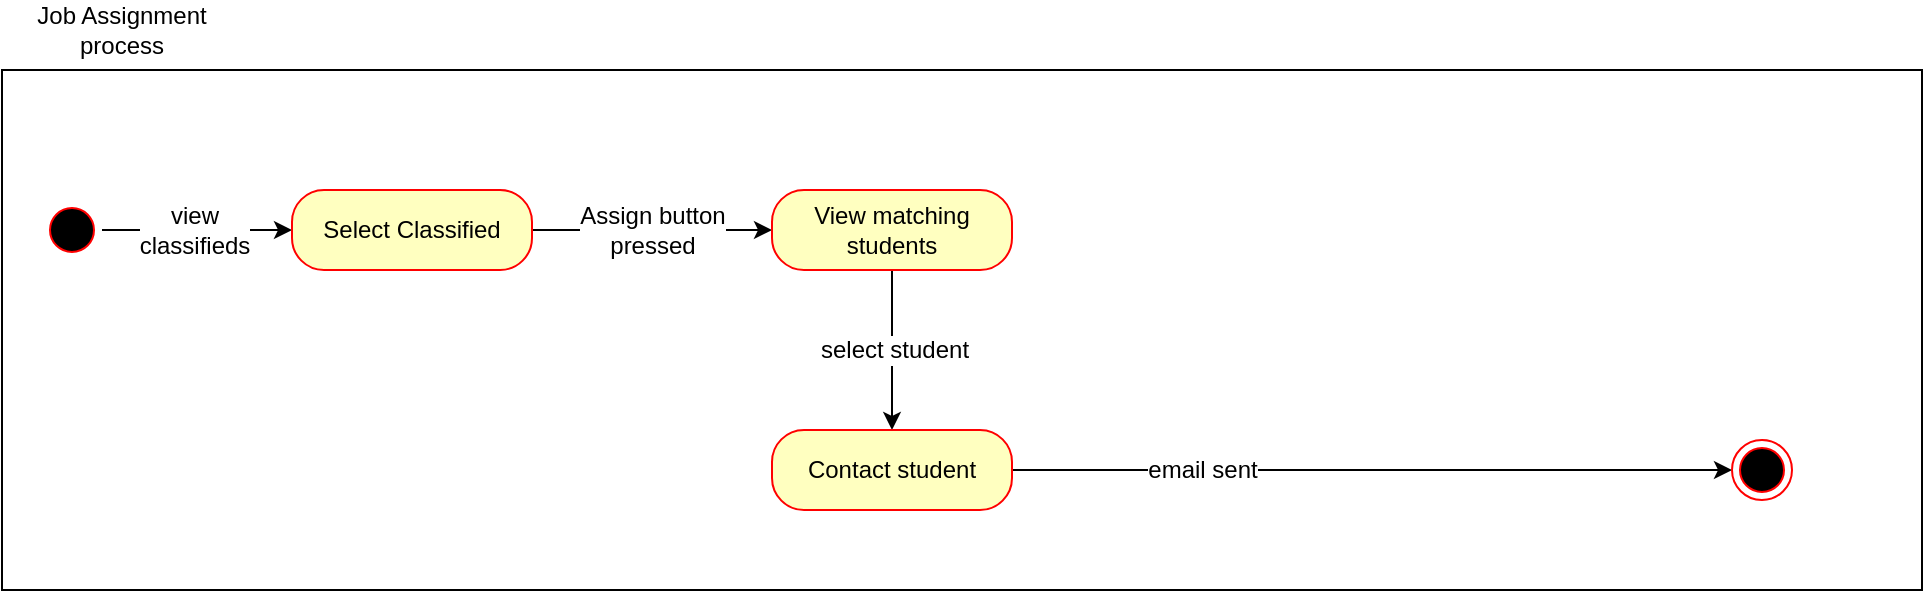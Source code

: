 <mxfile version="10.8.4" type="device"><diagram id="TvDQgobr67rrQjXk2CTd" name="Page-1"><mxGraphModel dx="904" dy="592" grid="1" gridSize="10" guides="1" tooltips="1" connect="1" arrows="1" fold="1" page="1" pageScale="1" pageWidth="850" pageHeight="1100" math="0" shadow="0"><root><mxCell id="0"/><mxCell id="1" parent="0"/><mxCell id="AGZ2TwLiwwkiAyrmo_H6-1" value="" style="rounded=0;whiteSpace=wrap;html=1;fillColor=none;" parent="1" vertex="1"><mxGeometry x="60" y="220" width="960" height="260" as="geometry"/></mxCell><mxCell id="AGZ2TwLiwwkiAyrmo_H6-2" style="edgeStyle=orthogonalEdgeStyle;rounded=0;orthogonalLoop=1;jettySize=auto;html=1;exitX=1;exitY=0.5;exitDx=0;exitDy=0;entryX=0;entryY=0.5;entryDx=0;entryDy=0;" parent="1" source="AGZ2TwLiwwkiAyrmo_H6-4" target="AGZ2TwLiwwkiAyrmo_H6-9" edge="1"><mxGeometry relative="1" as="geometry"/></mxCell><mxCell id="AGZ2TwLiwwkiAyrmo_H6-3" value="view&lt;br&gt;classifieds&lt;br&gt;" style="text;html=1;resizable=0;points=[];align=center;verticalAlign=middle;labelBackgroundColor=#ffffff;" parent="AGZ2TwLiwwkiAyrmo_H6-2" vertex="1" connectable="0"><mxGeometry x="-0.208" y="-2" relative="1" as="geometry"><mxPoint x="8.5" y="-2" as="offset"/></mxGeometry></mxCell><mxCell id="AGZ2TwLiwwkiAyrmo_H6-4" value="" style="ellipse;html=1;shape=startState;fillColor=#000000;strokeColor=#ff0000;" parent="1" vertex="1"><mxGeometry x="80" y="285" width="30" height="30" as="geometry"/></mxCell><mxCell id="AGZ2TwLiwwkiAyrmo_H6-5" style="edgeStyle=orthogonalEdgeStyle;rounded=0;orthogonalLoop=1;jettySize=auto;html=1;exitX=1;exitY=0.5;exitDx=0;exitDy=0;" parent="1" source="AGZ2TwLiwwkiAyrmo_H6-9" target="AGZ2TwLiwwkiAyrmo_H6-14" edge="1"><mxGeometry relative="1" as="geometry"/></mxCell><mxCell id="AGZ2TwLiwwkiAyrmo_H6-6" value="Assign button&lt;br&gt;pressed&lt;br&gt;" style="text;html=1;resizable=0;points=[];align=center;verticalAlign=middle;labelBackgroundColor=#ffffff;" parent="AGZ2TwLiwwkiAyrmo_H6-5" vertex="1" connectable="0"><mxGeometry x="0.009" y="-13" relative="1" as="geometry"><mxPoint x="-0.5" y="-13" as="offset"/></mxGeometry></mxCell><mxCell id="AGZ2TwLiwwkiAyrmo_H6-9" value="Select Classified" style="rounded=1;whiteSpace=wrap;html=1;arcSize=40;fontColor=#000000;fillColor=#ffffc0;strokeColor=#ff0000;" parent="1" vertex="1"><mxGeometry x="205" y="280" width="120" height="40" as="geometry"/></mxCell><mxCell id="AGZ2TwLiwwkiAyrmo_H6-10" style="edgeStyle=orthogonalEdgeStyle;rounded=0;orthogonalLoop=1;jettySize=auto;html=1;exitX=0.5;exitY=1;exitDx=0;exitDy=0;entryX=0.5;entryY=0;entryDx=0;entryDy=0;" parent="1" source="AGZ2TwLiwwkiAyrmo_H6-14" edge="1"><mxGeometry relative="1" as="geometry"><mxPoint x="505" y="400" as="targetPoint"/></mxGeometry></mxCell><mxCell id="AGZ2TwLiwwkiAyrmo_H6-11" value="select student" style="text;html=1;resizable=0;points=[];align=center;verticalAlign=middle;labelBackgroundColor=#ffffff;" parent="AGZ2TwLiwwkiAyrmo_H6-10" vertex="1" connectable="0"><mxGeometry x="-0.328" y="-2" relative="1" as="geometry"><mxPoint x="2.5" y="13" as="offset"/></mxGeometry></mxCell><mxCell id="AGZ2TwLiwwkiAyrmo_H6-14" value="View matching students" style="rounded=1;whiteSpace=wrap;html=1;arcSize=40;fontColor=#000000;fillColor=#ffffc0;strokeColor=#ff0000;" parent="1" vertex="1"><mxGeometry x="445" y="280" width="120" height="40" as="geometry"/></mxCell><mxCell id="AGZ2TwLiwwkiAyrmo_H6-20" style="edgeStyle=orthogonalEdgeStyle;rounded=0;orthogonalLoop=1;jettySize=auto;html=1;exitX=1;exitY=0.5;exitDx=0;exitDy=0;entryX=0;entryY=0.5;entryDx=0;entryDy=0;" parent="1" source="AGZ2TwLiwwkiAyrmo_H6-22" target="AGZ2TwLiwwkiAyrmo_H6-23" edge="1"><mxGeometry relative="1" as="geometry"/></mxCell><mxCell id="AGZ2TwLiwwkiAyrmo_H6-21" value="email sent&lt;br&gt;" style="text;html=1;resizable=0;points=[];align=center;verticalAlign=middle;labelBackgroundColor=#ffffff;" parent="AGZ2TwLiwwkiAyrmo_H6-20" vertex="1" connectable="0"><mxGeometry x="-0.299" y="-1" relative="1" as="geometry"><mxPoint x="-31" y="-1" as="offset"/></mxGeometry></mxCell><mxCell id="AGZ2TwLiwwkiAyrmo_H6-22" value="Contact student" style="rounded=1;whiteSpace=wrap;html=1;arcSize=40;fontColor=#000000;fillColor=#ffffc0;strokeColor=#ff0000;" parent="1" vertex="1"><mxGeometry x="445" y="400" width="120" height="40" as="geometry"/></mxCell><mxCell id="AGZ2TwLiwwkiAyrmo_H6-23" value="" style="ellipse;html=1;shape=endState;fillColor=#000000;strokeColor=#ff0000;" parent="1" vertex="1"><mxGeometry x="925" y="405" width="30" height="30" as="geometry"/></mxCell><mxCell id="AGZ2TwLiwwkiAyrmo_H6-24" value="Job Assignment process" style="text;html=1;strokeColor=none;fillColor=none;align=center;verticalAlign=middle;whiteSpace=wrap;rounded=0;" parent="1" vertex="1"><mxGeometry x="60" y="190" width="120" height="20" as="geometry"/></mxCell></root></mxGraphModel></diagram></mxfile>